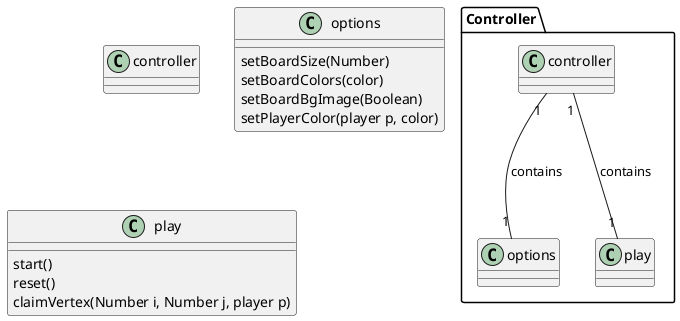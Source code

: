 @startuml "Game Controller"


package "Controller"{
    controller "1" -- "1" options: contains
    controller "1" -- "1" play: contains
}

class controller{

}

class options{
    setBoardSize(Number)
    setBoardColors(color)
    setBoardBgImage(Boolean)
    setPlayerColor(player p, color)
}

class play{
    start()
    reset()
    claimVertex(Number i, Number j, player p)
}

@enduml